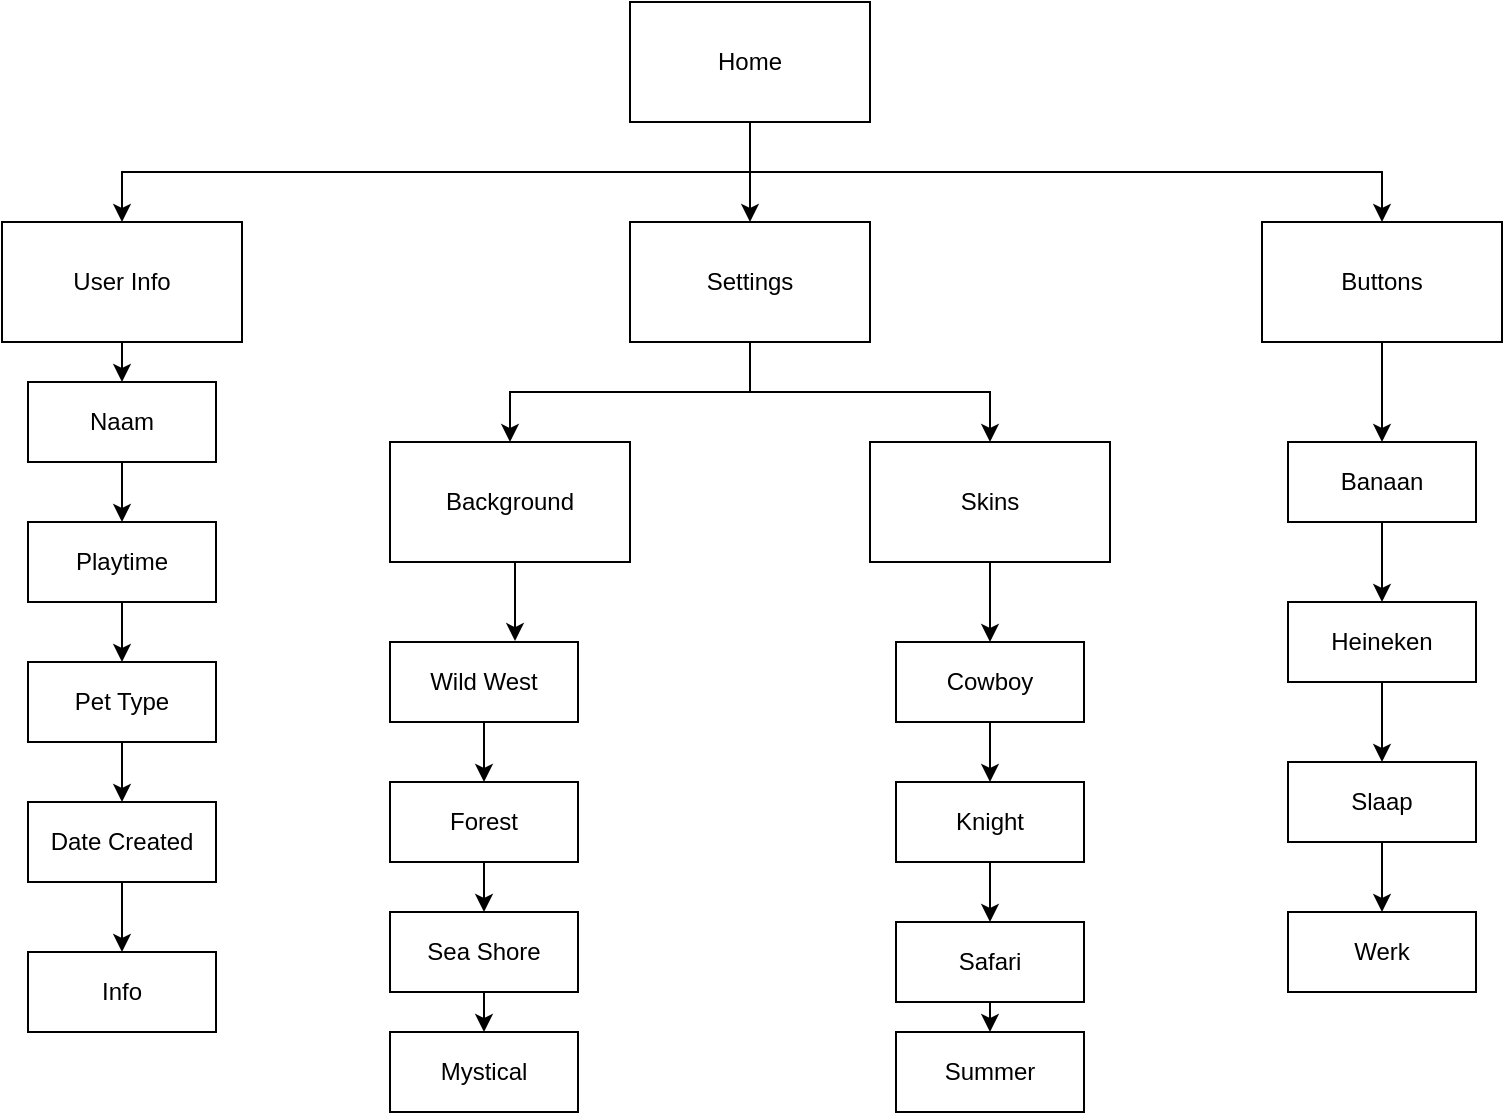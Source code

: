 <mxfile version="26.0.11">
  <diagram name="Page-1" id="ficFq2dpoY-JNm3BQDIN">
    <mxGraphModel dx="1004" dy="623" grid="1" gridSize="10" guides="1" tooltips="1" connect="1" arrows="1" fold="1" page="1" pageScale="1" pageWidth="827" pageHeight="1169" math="0" shadow="0">
      <root>
        <mxCell id="0" />
        <mxCell id="1" parent="0" />
        <mxCell id="Qo_-CNz6Zj_6xuXICWID-33" style="edgeStyle=orthogonalEdgeStyle;rounded=0;orthogonalLoop=1;jettySize=auto;html=1;exitX=0.5;exitY=1;exitDx=0;exitDy=0;entryX=0.5;entryY=0;entryDx=0;entryDy=0;" edge="1" parent="1" source="Qo_-CNz6Zj_6xuXICWID-1" target="Qo_-CNz6Zj_6xuXICWID-2">
          <mxGeometry relative="1" as="geometry" />
        </mxCell>
        <mxCell id="Qo_-CNz6Zj_6xuXICWID-34" style="edgeStyle=orthogonalEdgeStyle;rounded=0;orthogonalLoop=1;jettySize=auto;html=1;exitX=0.5;exitY=1;exitDx=0;exitDy=0;entryX=0.5;entryY=0;entryDx=0;entryDy=0;" edge="1" parent="1" source="Qo_-CNz6Zj_6xuXICWID-1" target="Qo_-CNz6Zj_6xuXICWID-5">
          <mxGeometry relative="1" as="geometry" />
        </mxCell>
        <mxCell id="Qo_-CNz6Zj_6xuXICWID-35" style="edgeStyle=orthogonalEdgeStyle;rounded=0;orthogonalLoop=1;jettySize=auto;html=1;exitX=0.5;exitY=1;exitDx=0;exitDy=0;entryX=0.5;entryY=0;entryDx=0;entryDy=0;" edge="1" parent="1" source="Qo_-CNz6Zj_6xuXICWID-1" target="Qo_-CNz6Zj_6xuXICWID-6">
          <mxGeometry relative="1" as="geometry" />
        </mxCell>
        <mxCell id="Qo_-CNz6Zj_6xuXICWID-1" value="Home" style="rounded=0;whiteSpace=wrap;html=1;" vertex="1" parent="1">
          <mxGeometry x="354" y="70" width="120" height="60" as="geometry" />
        </mxCell>
        <mxCell id="Qo_-CNz6Zj_6xuXICWID-7" style="edgeStyle=orthogonalEdgeStyle;rounded=0;orthogonalLoop=1;jettySize=auto;html=1;exitX=0.5;exitY=1;exitDx=0;exitDy=0;" edge="1" parent="1" source="Qo_-CNz6Zj_6xuXICWID-2" target="Qo_-CNz6Zj_6xuXICWID-4">
          <mxGeometry relative="1" as="geometry" />
        </mxCell>
        <mxCell id="Qo_-CNz6Zj_6xuXICWID-8" style="edgeStyle=orthogonalEdgeStyle;rounded=0;orthogonalLoop=1;jettySize=auto;html=1;exitX=0.5;exitY=1;exitDx=0;exitDy=0;entryX=0.5;entryY=0;entryDx=0;entryDy=0;" edge="1" parent="1" source="Qo_-CNz6Zj_6xuXICWID-2" target="Qo_-CNz6Zj_6xuXICWID-3">
          <mxGeometry relative="1" as="geometry" />
        </mxCell>
        <mxCell id="Qo_-CNz6Zj_6xuXICWID-2" value="Settings" style="rounded=0;whiteSpace=wrap;html=1;" vertex="1" parent="1">
          <mxGeometry x="354" y="180" width="120" height="60" as="geometry" />
        </mxCell>
        <mxCell id="Qo_-CNz6Zj_6xuXICWID-3" value="Skins" style="rounded=0;whiteSpace=wrap;html=1;" vertex="1" parent="1">
          <mxGeometry x="474" y="290" width="120" height="60" as="geometry" />
        </mxCell>
        <mxCell id="Qo_-CNz6Zj_6xuXICWID-4" value="Background" style="rounded=0;whiteSpace=wrap;html=1;" vertex="1" parent="1">
          <mxGeometry x="234" y="290" width="120" height="60" as="geometry" />
        </mxCell>
        <mxCell id="Qo_-CNz6Zj_6xuXICWID-29" style="edgeStyle=orthogonalEdgeStyle;rounded=0;orthogonalLoop=1;jettySize=auto;html=1;exitX=0.5;exitY=1;exitDx=0;exitDy=0;entryX=0.5;entryY=0;entryDx=0;entryDy=0;" edge="1" parent="1" source="Qo_-CNz6Zj_6xuXICWID-5" target="Qo_-CNz6Zj_6xuXICWID-27">
          <mxGeometry relative="1" as="geometry" />
        </mxCell>
        <mxCell id="Qo_-CNz6Zj_6xuXICWID-5" value="Buttons" style="rounded=0;whiteSpace=wrap;html=1;" vertex="1" parent="1">
          <mxGeometry x="670" y="180" width="120" height="60" as="geometry" />
        </mxCell>
        <mxCell id="Qo_-CNz6Zj_6xuXICWID-42" style="edgeStyle=orthogonalEdgeStyle;rounded=0;orthogonalLoop=1;jettySize=auto;html=1;exitX=0.5;exitY=1;exitDx=0;exitDy=0;entryX=0.5;entryY=0;entryDx=0;entryDy=0;" edge="1" parent="1" source="Qo_-CNz6Zj_6xuXICWID-6" target="Qo_-CNz6Zj_6xuXICWID-36">
          <mxGeometry relative="1" as="geometry" />
        </mxCell>
        <mxCell id="Qo_-CNz6Zj_6xuXICWID-6" value="User Info" style="rounded=0;whiteSpace=wrap;html=1;" vertex="1" parent="1">
          <mxGeometry x="40" y="180" width="120" height="60" as="geometry" />
        </mxCell>
        <mxCell id="Qo_-CNz6Zj_6xuXICWID-14" style="edgeStyle=orthogonalEdgeStyle;rounded=0;orthogonalLoop=1;jettySize=auto;html=1;exitX=0.5;exitY=1;exitDx=0;exitDy=0;entryX=0.5;entryY=0;entryDx=0;entryDy=0;" edge="1" parent="1" source="Qo_-CNz6Zj_6xuXICWID-9" target="Qo_-CNz6Zj_6xuXICWID-12">
          <mxGeometry relative="1" as="geometry" />
        </mxCell>
        <mxCell id="Qo_-CNz6Zj_6xuXICWID-9" value="Wild West" style="rounded=0;whiteSpace=wrap;html=1;" vertex="1" parent="1">
          <mxGeometry x="234" y="390" width="94" height="40" as="geometry" />
        </mxCell>
        <mxCell id="Qo_-CNz6Zj_6xuXICWID-10" value="Mystical" style="rounded=0;whiteSpace=wrap;html=1;" vertex="1" parent="1">
          <mxGeometry x="234" y="585" width="94" height="40" as="geometry" />
        </mxCell>
        <mxCell id="Qo_-CNz6Zj_6xuXICWID-16" style="edgeStyle=orthogonalEdgeStyle;rounded=0;orthogonalLoop=1;jettySize=auto;html=1;exitX=0.5;exitY=1;exitDx=0;exitDy=0;entryX=0.5;entryY=0;entryDx=0;entryDy=0;" edge="1" parent="1" source="Qo_-CNz6Zj_6xuXICWID-11" target="Qo_-CNz6Zj_6xuXICWID-10">
          <mxGeometry relative="1" as="geometry" />
        </mxCell>
        <mxCell id="Qo_-CNz6Zj_6xuXICWID-11" value="Sea Shore" style="rounded=0;whiteSpace=wrap;html=1;" vertex="1" parent="1">
          <mxGeometry x="234" y="525" width="94" height="40" as="geometry" />
        </mxCell>
        <mxCell id="Qo_-CNz6Zj_6xuXICWID-15" style="edgeStyle=orthogonalEdgeStyle;rounded=0;orthogonalLoop=1;jettySize=auto;html=1;exitX=0.5;exitY=1;exitDx=0;exitDy=0;entryX=0.5;entryY=0;entryDx=0;entryDy=0;" edge="1" parent="1" source="Qo_-CNz6Zj_6xuXICWID-12" target="Qo_-CNz6Zj_6xuXICWID-11">
          <mxGeometry relative="1" as="geometry" />
        </mxCell>
        <mxCell id="Qo_-CNz6Zj_6xuXICWID-12" value="Forest" style="rounded=0;whiteSpace=wrap;html=1;" vertex="1" parent="1">
          <mxGeometry x="234" y="460" width="94" height="40" as="geometry" />
        </mxCell>
        <mxCell id="Qo_-CNz6Zj_6xuXICWID-13" style="edgeStyle=orthogonalEdgeStyle;rounded=0;orthogonalLoop=1;jettySize=auto;html=1;exitX=0.5;exitY=1;exitDx=0;exitDy=0;entryX=0.665;entryY=-0.012;entryDx=0;entryDy=0;entryPerimeter=0;" edge="1" parent="1" source="Qo_-CNz6Zj_6xuXICWID-4" target="Qo_-CNz6Zj_6xuXICWID-9">
          <mxGeometry relative="1" as="geometry" />
        </mxCell>
        <mxCell id="Qo_-CNz6Zj_6xuXICWID-17" style="edgeStyle=orthogonalEdgeStyle;rounded=0;orthogonalLoop=1;jettySize=auto;html=1;exitX=0.5;exitY=1;exitDx=0;exitDy=0;entryX=0.5;entryY=0;entryDx=0;entryDy=0;" edge="1" parent="1" target="Qo_-CNz6Zj_6xuXICWID-22" source="Qo_-CNz6Zj_6xuXICWID-3">
          <mxGeometry relative="1" as="geometry">
            <mxPoint x="521" y="370" as="sourcePoint" />
          </mxGeometry>
        </mxCell>
        <mxCell id="Qo_-CNz6Zj_6xuXICWID-24" style="edgeStyle=orthogonalEdgeStyle;rounded=0;orthogonalLoop=1;jettySize=auto;html=1;exitX=0.5;exitY=1;exitDx=0;exitDy=0;entryX=0.5;entryY=0;entryDx=0;entryDy=0;" edge="1" parent="1" source="Qo_-CNz6Zj_6xuXICWID-18" target="Qo_-CNz6Zj_6xuXICWID-23">
          <mxGeometry relative="1" as="geometry" />
        </mxCell>
        <mxCell id="Qo_-CNz6Zj_6xuXICWID-18" value="Safari" style="rounded=0;whiteSpace=wrap;html=1;" vertex="1" parent="1">
          <mxGeometry x="487" y="530" width="94" height="40" as="geometry" />
        </mxCell>
        <mxCell id="Qo_-CNz6Zj_6xuXICWID-19" style="edgeStyle=orthogonalEdgeStyle;rounded=0;orthogonalLoop=1;jettySize=auto;html=1;exitX=0.5;exitY=1;exitDx=0;exitDy=0;entryX=0.5;entryY=0;entryDx=0;entryDy=0;" edge="1" parent="1" source="Qo_-CNz6Zj_6xuXICWID-20" target="Qo_-CNz6Zj_6xuXICWID-18">
          <mxGeometry relative="1" as="geometry" />
        </mxCell>
        <mxCell id="Qo_-CNz6Zj_6xuXICWID-20" value="Knight" style="rounded=0;whiteSpace=wrap;html=1;" vertex="1" parent="1">
          <mxGeometry x="487" y="460" width="94" height="40" as="geometry" />
        </mxCell>
        <mxCell id="Qo_-CNz6Zj_6xuXICWID-21" style="edgeStyle=orthogonalEdgeStyle;rounded=0;orthogonalLoop=1;jettySize=auto;html=1;exitX=0.5;exitY=1;exitDx=0;exitDy=0;entryX=0.5;entryY=0;entryDx=0;entryDy=0;" edge="1" parent="1" source="Qo_-CNz6Zj_6xuXICWID-22" target="Qo_-CNz6Zj_6xuXICWID-20">
          <mxGeometry relative="1" as="geometry" />
        </mxCell>
        <mxCell id="Qo_-CNz6Zj_6xuXICWID-22" value="Cowboy" style="rounded=0;whiteSpace=wrap;html=1;" vertex="1" parent="1">
          <mxGeometry x="487" y="390" width="94" height="40" as="geometry" />
        </mxCell>
        <mxCell id="Qo_-CNz6Zj_6xuXICWID-23" value="Summer" style="rounded=0;whiteSpace=wrap;html=1;" vertex="1" parent="1">
          <mxGeometry x="487" y="585" width="94" height="40" as="geometry" />
        </mxCell>
        <mxCell id="Qo_-CNz6Zj_6xuXICWID-32" style="edgeStyle=orthogonalEdgeStyle;rounded=0;orthogonalLoop=1;jettySize=auto;html=1;exitX=0.5;exitY=1;exitDx=0;exitDy=0;entryX=0.5;entryY=0;entryDx=0;entryDy=0;" edge="1" parent="1" source="Qo_-CNz6Zj_6xuXICWID-25" target="Qo_-CNz6Zj_6xuXICWID-28">
          <mxGeometry relative="1" as="geometry" />
        </mxCell>
        <mxCell id="Qo_-CNz6Zj_6xuXICWID-25" value="Slaap" style="rounded=0;whiteSpace=wrap;html=1;" vertex="1" parent="1">
          <mxGeometry x="683" y="450" width="94" height="40" as="geometry" />
        </mxCell>
        <mxCell id="Qo_-CNz6Zj_6xuXICWID-31" style="edgeStyle=orthogonalEdgeStyle;rounded=0;orthogonalLoop=1;jettySize=auto;html=1;exitX=0.5;exitY=1;exitDx=0;exitDy=0;entryX=0.5;entryY=0;entryDx=0;entryDy=0;" edge="1" parent="1" source="Qo_-CNz6Zj_6xuXICWID-26" target="Qo_-CNz6Zj_6xuXICWID-25">
          <mxGeometry relative="1" as="geometry" />
        </mxCell>
        <mxCell id="Qo_-CNz6Zj_6xuXICWID-26" value="Heineken" style="rounded=0;whiteSpace=wrap;html=1;" vertex="1" parent="1">
          <mxGeometry x="683" y="370" width="94" height="40" as="geometry" />
        </mxCell>
        <mxCell id="Qo_-CNz6Zj_6xuXICWID-30" style="edgeStyle=orthogonalEdgeStyle;rounded=0;orthogonalLoop=1;jettySize=auto;html=1;exitX=0.5;exitY=1;exitDx=0;exitDy=0;entryX=0.5;entryY=0;entryDx=0;entryDy=0;" edge="1" parent="1" source="Qo_-CNz6Zj_6xuXICWID-27" target="Qo_-CNz6Zj_6xuXICWID-26">
          <mxGeometry relative="1" as="geometry" />
        </mxCell>
        <mxCell id="Qo_-CNz6Zj_6xuXICWID-27" value="Banaan" style="rounded=0;whiteSpace=wrap;html=1;" vertex="1" parent="1">
          <mxGeometry x="683" y="290" width="94" height="40" as="geometry" />
        </mxCell>
        <mxCell id="Qo_-CNz6Zj_6xuXICWID-28" value="Werk" style="rounded=0;whiteSpace=wrap;html=1;" vertex="1" parent="1">
          <mxGeometry x="683" y="525" width="94" height="40" as="geometry" />
        </mxCell>
        <mxCell id="Qo_-CNz6Zj_6xuXICWID-43" style="edgeStyle=orthogonalEdgeStyle;rounded=0;orthogonalLoop=1;jettySize=auto;html=1;exitX=0.5;exitY=1;exitDx=0;exitDy=0;entryX=0.5;entryY=0;entryDx=0;entryDy=0;" edge="1" parent="1" source="Qo_-CNz6Zj_6xuXICWID-36" target="Qo_-CNz6Zj_6xuXICWID-40">
          <mxGeometry relative="1" as="geometry" />
        </mxCell>
        <mxCell id="Qo_-CNz6Zj_6xuXICWID-36" value="Naam" style="rounded=0;whiteSpace=wrap;html=1;" vertex="1" parent="1">
          <mxGeometry x="53" y="260" width="94" height="40" as="geometry" />
        </mxCell>
        <mxCell id="Qo_-CNz6Zj_6xuXICWID-46" style="edgeStyle=orthogonalEdgeStyle;rounded=0;orthogonalLoop=1;jettySize=auto;html=1;exitX=0.5;exitY=1;exitDx=0;exitDy=0;entryX=0.5;entryY=0;entryDx=0;entryDy=0;" edge="1" parent="1" source="Qo_-CNz6Zj_6xuXICWID-38" target="Qo_-CNz6Zj_6xuXICWID-41">
          <mxGeometry relative="1" as="geometry" />
        </mxCell>
        <mxCell id="Qo_-CNz6Zj_6xuXICWID-38" value="Date Created" style="rounded=0;whiteSpace=wrap;html=1;" vertex="1" parent="1">
          <mxGeometry x="53" y="470" width="94" height="40" as="geometry" />
        </mxCell>
        <mxCell id="Qo_-CNz6Zj_6xuXICWID-45" style="edgeStyle=orthogonalEdgeStyle;rounded=0;orthogonalLoop=1;jettySize=auto;html=1;exitX=0.5;exitY=1;exitDx=0;exitDy=0;entryX=0.5;entryY=0;entryDx=0;entryDy=0;" edge="1" parent="1" source="Qo_-CNz6Zj_6xuXICWID-39" target="Qo_-CNz6Zj_6xuXICWID-38">
          <mxGeometry relative="1" as="geometry" />
        </mxCell>
        <mxCell id="Qo_-CNz6Zj_6xuXICWID-39" value="Pet Type" style="rounded=0;whiteSpace=wrap;html=1;" vertex="1" parent="1">
          <mxGeometry x="53" y="400" width="94" height="40" as="geometry" />
        </mxCell>
        <mxCell id="Qo_-CNz6Zj_6xuXICWID-44" style="edgeStyle=orthogonalEdgeStyle;rounded=0;orthogonalLoop=1;jettySize=auto;html=1;exitX=0.5;exitY=1;exitDx=0;exitDy=0;entryX=0.5;entryY=0;entryDx=0;entryDy=0;" edge="1" parent="1" source="Qo_-CNz6Zj_6xuXICWID-40" target="Qo_-CNz6Zj_6xuXICWID-39">
          <mxGeometry relative="1" as="geometry" />
        </mxCell>
        <mxCell id="Qo_-CNz6Zj_6xuXICWID-40" value="Playtime" style="rounded=0;whiteSpace=wrap;html=1;" vertex="1" parent="1">
          <mxGeometry x="53" y="330" width="94" height="40" as="geometry" />
        </mxCell>
        <mxCell id="Qo_-CNz6Zj_6xuXICWID-41" value="Info" style="rounded=0;whiteSpace=wrap;html=1;" vertex="1" parent="1">
          <mxGeometry x="53" y="545" width="94" height="40" as="geometry" />
        </mxCell>
      </root>
    </mxGraphModel>
  </diagram>
</mxfile>
